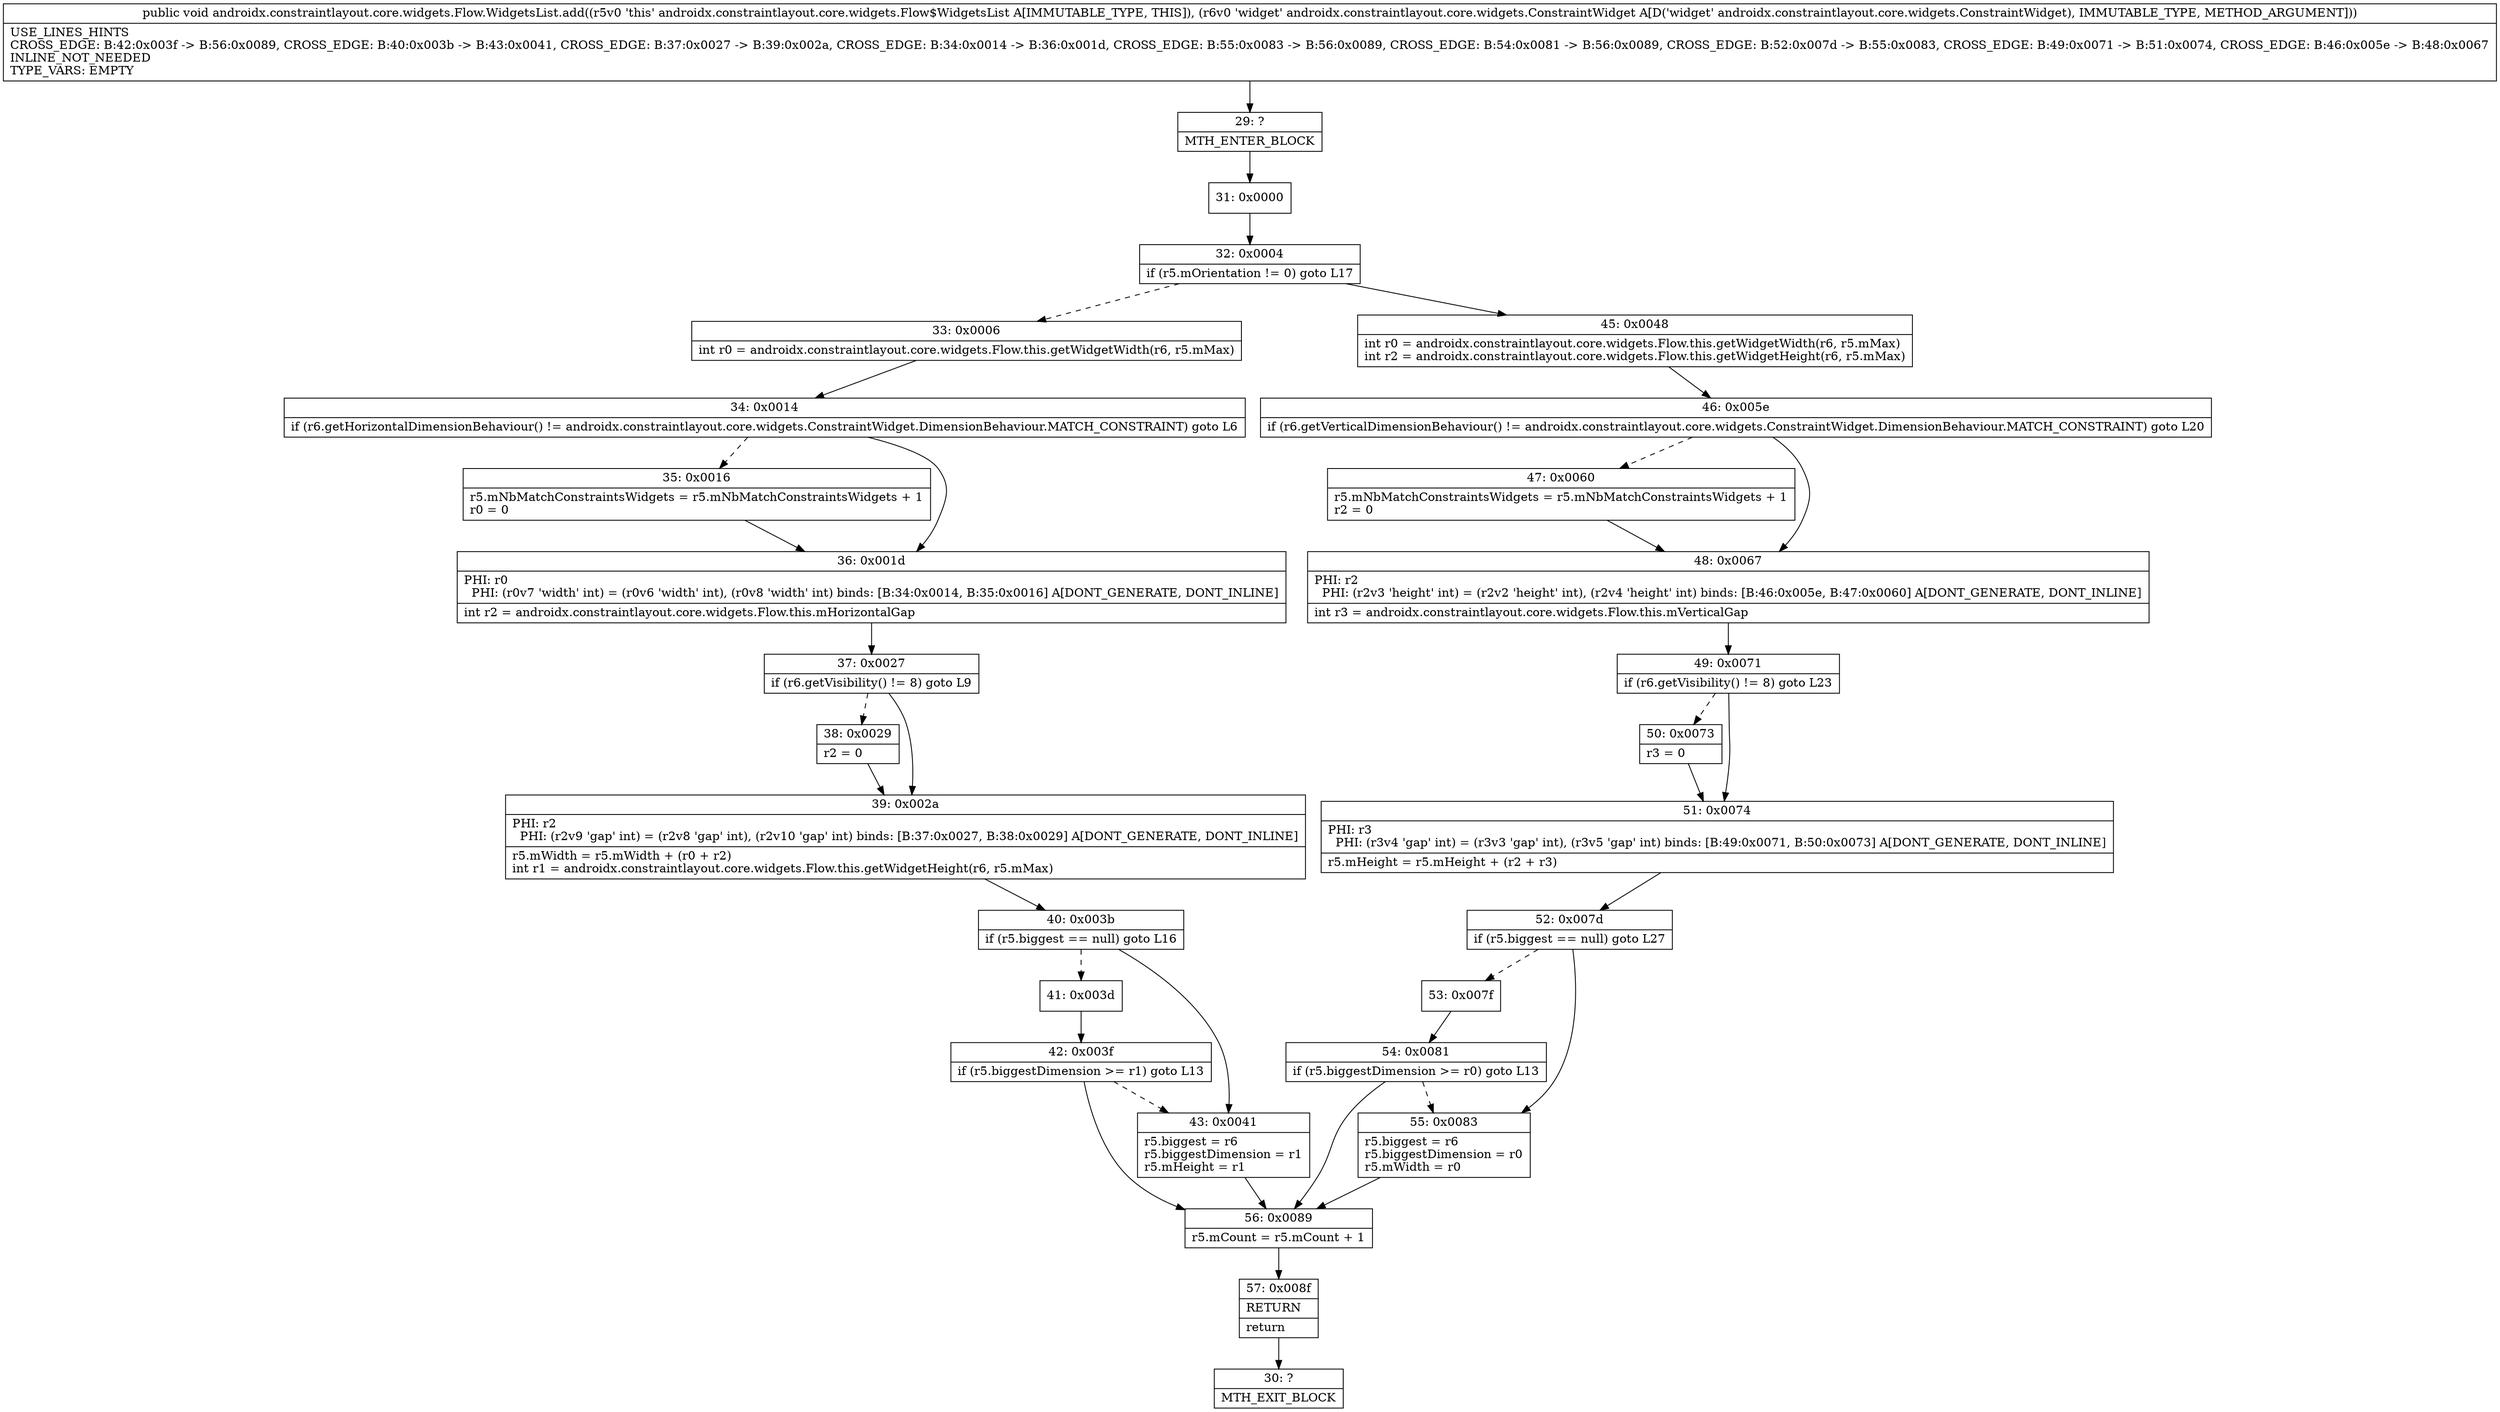 digraph "CFG forandroidx.constraintlayout.core.widgets.Flow.WidgetsList.add(Landroidx\/constraintlayout\/core\/widgets\/ConstraintWidget;)V" {
Node_29 [shape=record,label="{29\:\ ?|MTH_ENTER_BLOCK\l}"];
Node_31 [shape=record,label="{31\:\ 0x0000}"];
Node_32 [shape=record,label="{32\:\ 0x0004|if (r5.mOrientation != 0) goto L17\l}"];
Node_33 [shape=record,label="{33\:\ 0x0006|int r0 = androidx.constraintlayout.core.widgets.Flow.this.getWidgetWidth(r6, r5.mMax)\l}"];
Node_34 [shape=record,label="{34\:\ 0x0014|if (r6.getHorizontalDimensionBehaviour() != androidx.constraintlayout.core.widgets.ConstraintWidget.DimensionBehaviour.MATCH_CONSTRAINT) goto L6\l}"];
Node_35 [shape=record,label="{35\:\ 0x0016|r5.mNbMatchConstraintsWidgets = r5.mNbMatchConstraintsWidgets + 1\lr0 = 0\l}"];
Node_36 [shape=record,label="{36\:\ 0x001d|PHI: r0 \l  PHI: (r0v7 'width' int) = (r0v6 'width' int), (r0v8 'width' int) binds: [B:34:0x0014, B:35:0x0016] A[DONT_GENERATE, DONT_INLINE]\l|int r2 = androidx.constraintlayout.core.widgets.Flow.this.mHorizontalGap\l}"];
Node_37 [shape=record,label="{37\:\ 0x0027|if (r6.getVisibility() != 8) goto L9\l}"];
Node_38 [shape=record,label="{38\:\ 0x0029|r2 = 0\l}"];
Node_39 [shape=record,label="{39\:\ 0x002a|PHI: r2 \l  PHI: (r2v9 'gap' int) = (r2v8 'gap' int), (r2v10 'gap' int) binds: [B:37:0x0027, B:38:0x0029] A[DONT_GENERATE, DONT_INLINE]\l|r5.mWidth = r5.mWidth + (r0 + r2)\lint r1 = androidx.constraintlayout.core.widgets.Flow.this.getWidgetHeight(r6, r5.mMax)\l}"];
Node_40 [shape=record,label="{40\:\ 0x003b|if (r5.biggest == null) goto L16\l}"];
Node_41 [shape=record,label="{41\:\ 0x003d}"];
Node_42 [shape=record,label="{42\:\ 0x003f|if (r5.biggestDimension \>= r1) goto L13\l}"];
Node_56 [shape=record,label="{56\:\ 0x0089|r5.mCount = r5.mCount + 1\l}"];
Node_57 [shape=record,label="{57\:\ 0x008f|RETURN\l|return\l}"];
Node_30 [shape=record,label="{30\:\ ?|MTH_EXIT_BLOCK\l}"];
Node_43 [shape=record,label="{43\:\ 0x0041|r5.biggest = r6\lr5.biggestDimension = r1\lr5.mHeight = r1\l}"];
Node_45 [shape=record,label="{45\:\ 0x0048|int r0 = androidx.constraintlayout.core.widgets.Flow.this.getWidgetWidth(r6, r5.mMax)\lint r2 = androidx.constraintlayout.core.widgets.Flow.this.getWidgetHeight(r6, r5.mMax)\l}"];
Node_46 [shape=record,label="{46\:\ 0x005e|if (r6.getVerticalDimensionBehaviour() != androidx.constraintlayout.core.widgets.ConstraintWidget.DimensionBehaviour.MATCH_CONSTRAINT) goto L20\l}"];
Node_47 [shape=record,label="{47\:\ 0x0060|r5.mNbMatchConstraintsWidgets = r5.mNbMatchConstraintsWidgets + 1\lr2 = 0\l}"];
Node_48 [shape=record,label="{48\:\ 0x0067|PHI: r2 \l  PHI: (r2v3 'height' int) = (r2v2 'height' int), (r2v4 'height' int) binds: [B:46:0x005e, B:47:0x0060] A[DONT_GENERATE, DONT_INLINE]\l|int r3 = androidx.constraintlayout.core.widgets.Flow.this.mVerticalGap\l}"];
Node_49 [shape=record,label="{49\:\ 0x0071|if (r6.getVisibility() != 8) goto L23\l}"];
Node_50 [shape=record,label="{50\:\ 0x0073|r3 = 0\l}"];
Node_51 [shape=record,label="{51\:\ 0x0074|PHI: r3 \l  PHI: (r3v4 'gap' int) = (r3v3 'gap' int), (r3v5 'gap' int) binds: [B:49:0x0071, B:50:0x0073] A[DONT_GENERATE, DONT_INLINE]\l|r5.mHeight = r5.mHeight + (r2 + r3)\l}"];
Node_52 [shape=record,label="{52\:\ 0x007d|if (r5.biggest == null) goto L27\l}"];
Node_53 [shape=record,label="{53\:\ 0x007f}"];
Node_54 [shape=record,label="{54\:\ 0x0081|if (r5.biggestDimension \>= r0) goto L13\l}"];
Node_55 [shape=record,label="{55\:\ 0x0083|r5.biggest = r6\lr5.biggestDimension = r0\lr5.mWidth = r0\l}"];
MethodNode[shape=record,label="{public void androidx.constraintlayout.core.widgets.Flow.WidgetsList.add((r5v0 'this' androidx.constraintlayout.core.widgets.Flow$WidgetsList A[IMMUTABLE_TYPE, THIS]), (r6v0 'widget' androidx.constraintlayout.core.widgets.ConstraintWidget A[D('widget' androidx.constraintlayout.core.widgets.ConstraintWidget), IMMUTABLE_TYPE, METHOD_ARGUMENT]))  | USE_LINES_HINTS\lCROSS_EDGE: B:42:0x003f \-\> B:56:0x0089, CROSS_EDGE: B:40:0x003b \-\> B:43:0x0041, CROSS_EDGE: B:37:0x0027 \-\> B:39:0x002a, CROSS_EDGE: B:34:0x0014 \-\> B:36:0x001d, CROSS_EDGE: B:55:0x0083 \-\> B:56:0x0089, CROSS_EDGE: B:54:0x0081 \-\> B:56:0x0089, CROSS_EDGE: B:52:0x007d \-\> B:55:0x0083, CROSS_EDGE: B:49:0x0071 \-\> B:51:0x0074, CROSS_EDGE: B:46:0x005e \-\> B:48:0x0067\lINLINE_NOT_NEEDED\lTYPE_VARS: EMPTY\l}"];
MethodNode -> Node_29;Node_29 -> Node_31;
Node_31 -> Node_32;
Node_32 -> Node_33[style=dashed];
Node_32 -> Node_45;
Node_33 -> Node_34;
Node_34 -> Node_35[style=dashed];
Node_34 -> Node_36;
Node_35 -> Node_36;
Node_36 -> Node_37;
Node_37 -> Node_38[style=dashed];
Node_37 -> Node_39;
Node_38 -> Node_39;
Node_39 -> Node_40;
Node_40 -> Node_41[style=dashed];
Node_40 -> Node_43;
Node_41 -> Node_42;
Node_42 -> Node_43[style=dashed];
Node_42 -> Node_56;
Node_56 -> Node_57;
Node_57 -> Node_30;
Node_43 -> Node_56;
Node_45 -> Node_46;
Node_46 -> Node_47[style=dashed];
Node_46 -> Node_48;
Node_47 -> Node_48;
Node_48 -> Node_49;
Node_49 -> Node_50[style=dashed];
Node_49 -> Node_51;
Node_50 -> Node_51;
Node_51 -> Node_52;
Node_52 -> Node_53[style=dashed];
Node_52 -> Node_55;
Node_53 -> Node_54;
Node_54 -> Node_55[style=dashed];
Node_54 -> Node_56;
Node_55 -> Node_56;
}

